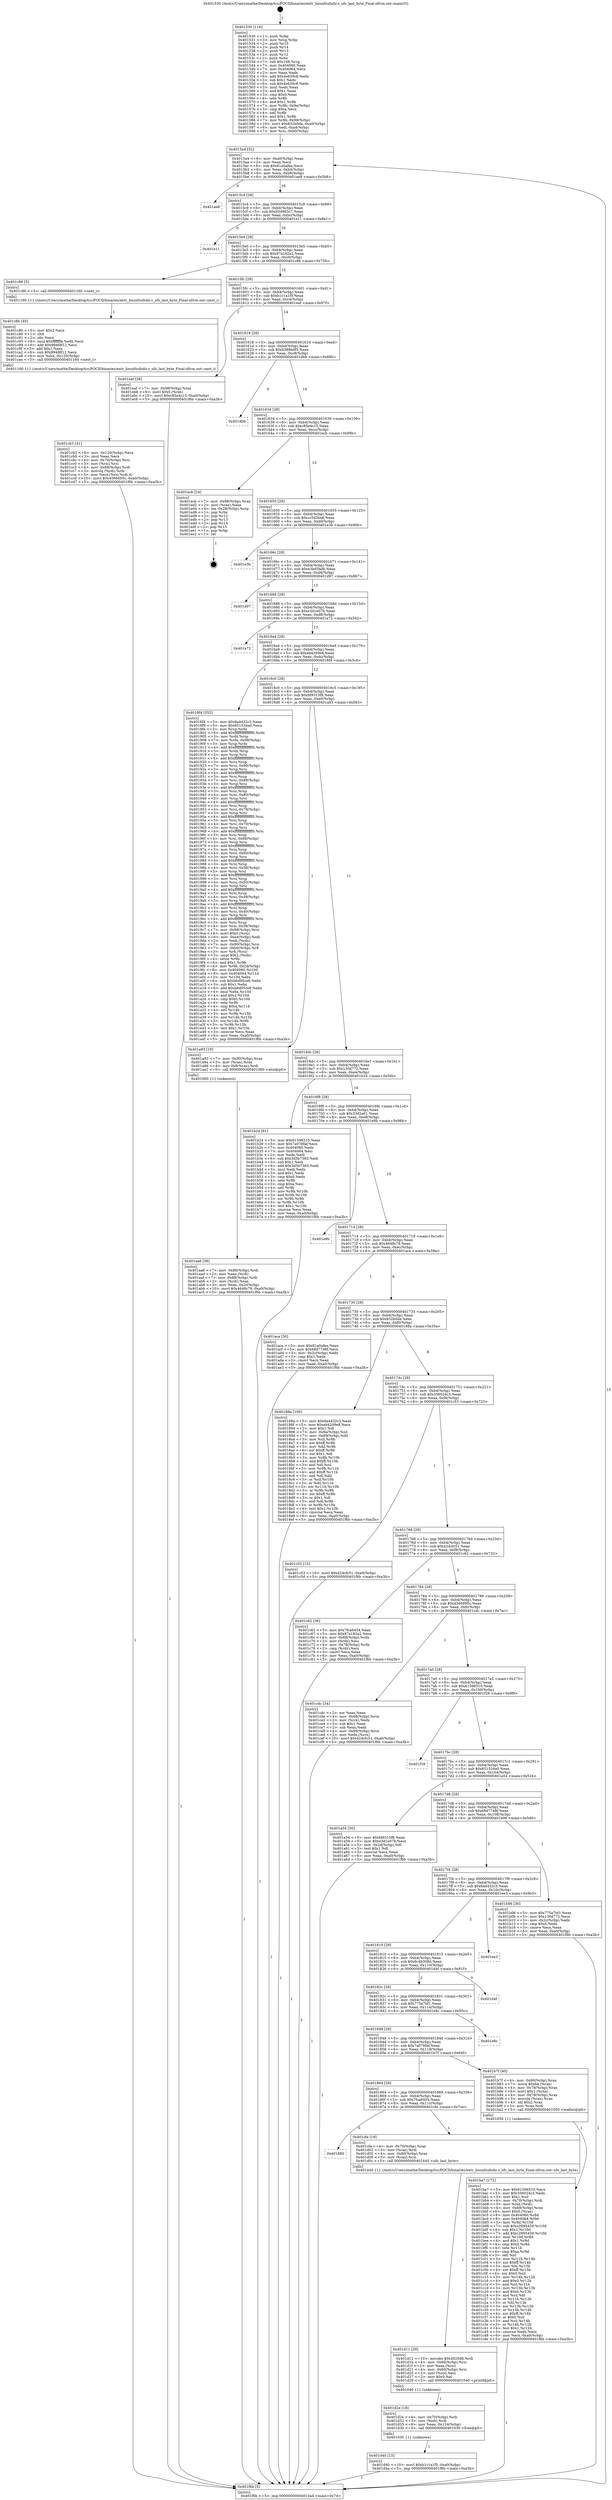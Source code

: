 digraph "0x401530" {
  label = "0x401530 (/mnt/c/Users/mathe/Desktop/tcc/POCII/binaries/extr_linuxfsufsdir.c_ufs_last_byte_Final-ollvm.out::main(0))"
  labelloc = "t"
  node[shape=record]

  Entry [label="",width=0.3,height=0.3,shape=circle,fillcolor=black,style=filled]
  "0x4015a4" [label="{
     0x4015a4 [32]\l
     | [instrs]\l
     &nbsp;&nbsp;0x4015a4 \<+6\>: mov -0xa0(%rbp),%eax\l
     &nbsp;&nbsp;0x4015aa \<+2\>: mov %eax,%ecx\l
     &nbsp;&nbsp;0x4015ac \<+6\>: sub $0x81a0afea,%ecx\l
     &nbsp;&nbsp;0x4015b2 \<+6\>: mov %eax,-0xb4(%rbp)\l
     &nbsp;&nbsp;0x4015b8 \<+6\>: mov %ecx,-0xb8(%rbp)\l
     &nbsp;&nbsp;0x4015be \<+6\>: je 0000000000401ae8 \<main+0x5b8\>\l
  }"]
  "0x401ae8" [label="{
     0x401ae8\l
  }", style=dashed]
  "0x4015c4" [label="{
     0x4015c4 [28]\l
     | [instrs]\l
     &nbsp;&nbsp;0x4015c4 \<+5\>: jmp 00000000004015c9 \<main+0x99\>\l
     &nbsp;&nbsp;0x4015c9 \<+6\>: mov -0xb4(%rbp),%eax\l
     &nbsp;&nbsp;0x4015cf \<+5\>: sub $0x9349d3c7,%eax\l
     &nbsp;&nbsp;0x4015d4 \<+6\>: mov %eax,-0xbc(%rbp)\l
     &nbsp;&nbsp;0x4015da \<+6\>: je 0000000000401e11 \<main+0x8e1\>\l
  }"]
  Exit [label="",width=0.3,height=0.3,shape=circle,fillcolor=black,style=filled,peripheries=2]
  "0x401e11" [label="{
     0x401e11\l
  }", style=dashed]
  "0x4015e0" [label="{
     0x4015e0 [28]\l
     | [instrs]\l
     &nbsp;&nbsp;0x4015e0 \<+5\>: jmp 00000000004015e5 \<main+0xb5\>\l
     &nbsp;&nbsp;0x4015e5 \<+6\>: mov -0xb4(%rbp),%eax\l
     &nbsp;&nbsp;0x4015eb \<+5\>: sub $0x97a182a2,%eax\l
     &nbsp;&nbsp;0x4015f0 \<+6\>: mov %eax,-0xc0(%rbp)\l
     &nbsp;&nbsp;0x4015f6 \<+6\>: je 0000000000401c86 \<main+0x756\>\l
  }"]
  "0x401d40" [label="{
     0x401d40 [15]\l
     | [instrs]\l
     &nbsp;&nbsp;0x401d40 \<+10\>: movl $0xb1c1a1f5,-0xa0(%rbp)\l
     &nbsp;&nbsp;0x401d4a \<+5\>: jmp 0000000000401f6b \<main+0xa3b\>\l
  }"]
  "0x401c86" [label="{
     0x401c86 [5]\l
     | [instrs]\l
     &nbsp;&nbsp;0x401c86 \<+5\>: call 0000000000401160 \<next_i\>\l
     | [calls]\l
     &nbsp;&nbsp;0x401160 \{1\} (/mnt/c/Users/mathe/Desktop/tcc/POCII/binaries/extr_linuxfsufsdir.c_ufs_last_byte_Final-ollvm.out::next_i)\l
  }"]
  "0x4015fc" [label="{
     0x4015fc [28]\l
     | [instrs]\l
     &nbsp;&nbsp;0x4015fc \<+5\>: jmp 0000000000401601 \<main+0xd1\>\l
     &nbsp;&nbsp;0x401601 \<+6\>: mov -0xb4(%rbp),%eax\l
     &nbsp;&nbsp;0x401607 \<+5\>: sub $0xb1c1a1f5,%eax\l
     &nbsp;&nbsp;0x40160c \<+6\>: mov %eax,-0xc4(%rbp)\l
     &nbsp;&nbsp;0x401612 \<+6\>: je 0000000000401eaf \<main+0x97f\>\l
  }"]
  "0x401d2e" [label="{
     0x401d2e [18]\l
     | [instrs]\l
     &nbsp;&nbsp;0x401d2e \<+4\>: mov -0x70(%rbp),%rdi\l
     &nbsp;&nbsp;0x401d32 \<+3\>: mov (%rdi),%rdi\l
     &nbsp;&nbsp;0x401d35 \<+6\>: mov %eax,-0x124(%rbp)\l
     &nbsp;&nbsp;0x401d3b \<+5\>: call 0000000000401030 \<free@plt\>\l
     | [calls]\l
     &nbsp;&nbsp;0x401030 \{1\} (unknown)\l
  }"]
  "0x401eaf" [label="{
     0x401eaf [28]\l
     | [instrs]\l
     &nbsp;&nbsp;0x401eaf \<+7\>: mov -0x98(%rbp),%rax\l
     &nbsp;&nbsp;0x401eb6 \<+6\>: movl $0x0,(%rax)\l
     &nbsp;&nbsp;0x401ebc \<+10\>: movl $0xc85e4c15,-0xa0(%rbp)\l
     &nbsp;&nbsp;0x401ec6 \<+5\>: jmp 0000000000401f6b \<main+0xa3b\>\l
  }"]
  "0x401618" [label="{
     0x401618 [28]\l
     | [instrs]\l
     &nbsp;&nbsp;0x401618 \<+5\>: jmp 000000000040161d \<main+0xed\>\l
     &nbsp;&nbsp;0x40161d \<+6\>: mov -0xb4(%rbp),%eax\l
     &nbsp;&nbsp;0x401623 \<+5\>: sub $0xb3886df3,%eax\l
     &nbsp;&nbsp;0x401628 \<+6\>: mov %eax,-0xc8(%rbp)\l
     &nbsp;&nbsp;0x40162e \<+6\>: je 0000000000401dbb \<main+0x88b\>\l
  }"]
  "0x401d11" [label="{
     0x401d11 [29]\l
     | [instrs]\l
     &nbsp;&nbsp;0x401d11 \<+10\>: movabs $0x4020d6,%rdi\l
     &nbsp;&nbsp;0x401d1b \<+4\>: mov -0x60(%rbp),%rsi\l
     &nbsp;&nbsp;0x401d1f \<+2\>: mov %eax,(%rsi)\l
     &nbsp;&nbsp;0x401d21 \<+4\>: mov -0x60(%rbp),%rsi\l
     &nbsp;&nbsp;0x401d25 \<+2\>: mov (%rsi),%esi\l
     &nbsp;&nbsp;0x401d27 \<+2\>: mov $0x0,%al\l
     &nbsp;&nbsp;0x401d29 \<+5\>: call 0000000000401040 \<printf@plt\>\l
     | [calls]\l
     &nbsp;&nbsp;0x401040 \{1\} (unknown)\l
  }"]
  "0x401dbb" [label="{
     0x401dbb\l
  }", style=dashed]
  "0x401634" [label="{
     0x401634 [28]\l
     | [instrs]\l
     &nbsp;&nbsp;0x401634 \<+5\>: jmp 0000000000401639 \<main+0x109\>\l
     &nbsp;&nbsp;0x401639 \<+6\>: mov -0xb4(%rbp),%eax\l
     &nbsp;&nbsp;0x40163f \<+5\>: sub $0xc85e4c15,%eax\l
     &nbsp;&nbsp;0x401644 \<+6\>: mov %eax,-0xcc(%rbp)\l
     &nbsp;&nbsp;0x40164a \<+6\>: je 0000000000401ecb \<main+0x99b\>\l
  }"]
  "0x401880" [label="{
     0x401880\l
  }", style=dashed]
  "0x401ecb" [label="{
     0x401ecb [24]\l
     | [instrs]\l
     &nbsp;&nbsp;0x401ecb \<+7\>: mov -0x98(%rbp),%rax\l
     &nbsp;&nbsp;0x401ed2 \<+2\>: mov (%rax),%eax\l
     &nbsp;&nbsp;0x401ed4 \<+4\>: lea -0x28(%rbp),%rsp\l
     &nbsp;&nbsp;0x401ed8 \<+1\>: pop %rbx\l
     &nbsp;&nbsp;0x401ed9 \<+2\>: pop %r12\l
     &nbsp;&nbsp;0x401edb \<+2\>: pop %r13\l
     &nbsp;&nbsp;0x401edd \<+2\>: pop %r14\l
     &nbsp;&nbsp;0x401edf \<+2\>: pop %r15\l
     &nbsp;&nbsp;0x401ee1 \<+1\>: pop %rbp\l
     &nbsp;&nbsp;0x401ee2 \<+1\>: ret\l
  }"]
  "0x401650" [label="{
     0x401650 [28]\l
     | [instrs]\l
     &nbsp;&nbsp;0x401650 \<+5\>: jmp 0000000000401655 \<main+0x125\>\l
     &nbsp;&nbsp;0x401655 \<+6\>: mov -0xb4(%rbp),%eax\l
     &nbsp;&nbsp;0x40165b \<+5\>: sub $0xcc5d3be6,%eax\l
     &nbsp;&nbsp;0x401660 \<+6\>: mov %eax,-0xd0(%rbp)\l
     &nbsp;&nbsp;0x401666 \<+6\>: je 0000000000401e3b \<main+0x90b\>\l
  }"]
  "0x401cfe" [label="{
     0x401cfe [19]\l
     | [instrs]\l
     &nbsp;&nbsp;0x401cfe \<+4\>: mov -0x70(%rbp),%rax\l
     &nbsp;&nbsp;0x401d02 \<+3\>: mov (%rax),%rdi\l
     &nbsp;&nbsp;0x401d05 \<+4\>: mov -0x80(%rbp),%rax\l
     &nbsp;&nbsp;0x401d09 \<+3\>: mov (%rax),%rsi\l
     &nbsp;&nbsp;0x401d0c \<+5\>: call 0000000000401440 \<ufs_last_byte\>\l
     | [calls]\l
     &nbsp;&nbsp;0x401440 \{1\} (/mnt/c/Users/mathe/Desktop/tcc/POCII/binaries/extr_linuxfsufsdir.c_ufs_last_byte_Final-ollvm.out::ufs_last_byte)\l
  }"]
  "0x401e3b" [label="{
     0x401e3b\l
  }", style=dashed]
  "0x40166c" [label="{
     0x40166c [28]\l
     | [instrs]\l
     &nbsp;&nbsp;0x40166c \<+5\>: jmp 0000000000401671 \<main+0x141\>\l
     &nbsp;&nbsp;0x401671 \<+6\>: mov -0xb4(%rbp),%eax\l
     &nbsp;&nbsp;0x401677 \<+5\>: sub $0xe3bd5bdb,%eax\l
     &nbsp;&nbsp;0x40167c \<+6\>: mov %eax,-0xd4(%rbp)\l
     &nbsp;&nbsp;0x401682 \<+6\>: je 0000000000401d97 \<main+0x867\>\l
  }"]
  "0x401cb3" [label="{
     0x401cb3 [41]\l
     | [instrs]\l
     &nbsp;&nbsp;0x401cb3 \<+6\>: mov -0x120(%rbp),%ecx\l
     &nbsp;&nbsp;0x401cb9 \<+3\>: imul %eax,%ecx\l
     &nbsp;&nbsp;0x401cbc \<+4\>: mov -0x70(%rbp),%rsi\l
     &nbsp;&nbsp;0x401cc0 \<+3\>: mov (%rsi),%rsi\l
     &nbsp;&nbsp;0x401cc3 \<+4\>: mov -0x68(%rbp),%rdi\l
     &nbsp;&nbsp;0x401cc7 \<+3\>: movslq (%rdi),%rdi\l
     &nbsp;&nbsp;0x401cca \<+3\>: mov %ecx,(%rsi,%rdi,4)\l
     &nbsp;&nbsp;0x401ccd \<+10\>: movl $0x4566695c,-0xa0(%rbp)\l
     &nbsp;&nbsp;0x401cd7 \<+5\>: jmp 0000000000401f6b \<main+0xa3b\>\l
  }"]
  "0x401d97" [label="{
     0x401d97\l
  }", style=dashed]
  "0x401688" [label="{
     0x401688 [28]\l
     | [instrs]\l
     &nbsp;&nbsp;0x401688 \<+5\>: jmp 000000000040168d \<main+0x15d\>\l
     &nbsp;&nbsp;0x40168d \<+6\>: mov -0xb4(%rbp),%eax\l
     &nbsp;&nbsp;0x401693 \<+5\>: sub $0xe3d1e07b,%eax\l
     &nbsp;&nbsp;0x401698 \<+6\>: mov %eax,-0xd8(%rbp)\l
     &nbsp;&nbsp;0x40169e \<+6\>: je 0000000000401a72 \<main+0x542\>\l
  }"]
  "0x401c8b" [label="{
     0x401c8b [40]\l
     | [instrs]\l
     &nbsp;&nbsp;0x401c8b \<+5\>: mov $0x2,%ecx\l
     &nbsp;&nbsp;0x401c90 \<+1\>: cltd\l
     &nbsp;&nbsp;0x401c91 \<+2\>: idiv %ecx\l
     &nbsp;&nbsp;0x401c93 \<+6\>: imul $0xfffffffe,%edx,%ecx\l
     &nbsp;&nbsp;0x401c99 \<+6\>: add $0x994fdf12,%ecx\l
     &nbsp;&nbsp;0x401c9f \<+3\>: add $0x1,%ecx\l
     &nbsp;&nbsp;0x401ca2 \<+6\>: sub $0x994fdf12,%ecx\l
     &nbsp;&nbsp;0x401ca8 \<+6\>: mov %ecx,-0x120(%rbp)\l
     &nbsp;&nbsp;0x401cae \<+5\>: call 0000000000401160 \<next_i\>\l
     | [calls]\l
     &nbsp;&nbsp;0x401160 \{1\} (/mnt/c/Users/mathe/Desktop/tcc/POCII/binaries/extr_linuxfsufsdir.c_ufs_last_byte_Final-ollvm.out::next_i)\l
  }"]
  "0x401a72" [label="{
     0x401a72\l
  }", style=dashed]
  "0x4016a4" [label="{
     0x4016a4 [28]\l
     | [instrs]\l
     &nbsp;&nbsp;0x4016a4 \<+5\>: jmp 00000000004016a9 \<main+0x179\>\l
     &nbsp;&nbsp;0x4016a9 \<+6\>: mov -0xb4(%rbp),%eax\l
     &nbsp;&nbsp;0x4016af \<+5\>: sub $0xeb4209e8,%eax\l
     &nbsp;&nbsp;0x4016b4 \<+6\>: mov %eax,-0xdc(%rbp)\l
     &nbsp;&nbsp;0x4016ba \<+6\>: je 00000000004018f4 \<main+0x3c4\>\l
  }"]
  "0x401ba7" [label="{
     0x401ba7 [172]\l
     | [instrs]\l
     &nbsp;&nbsp;0x401ba7 \<+5\>: mov $0x61596510,%ecx\l
     &nbsp;&nbsp;0x401bac \<+5\>: mov $0x356024c3,%edx\l
     &nbsp;&nbsp;0x401bb1 \<+3\>: mov $0x1,%sil\l
     &nbsp;&nbsp;0x401bb4 \<+4\>: mov -0x70(%rbp),%rdi\l
     &nbsp;&nbsp;0x401bb8 \<+3\>: mov %rax,(%rdi)\l
     &nbsp;&nbsp;0x401bbb \<+4\>: mov -0x68(%rbp),%rax\l
     &nbsp;&nbsp;0x401bbf \<+6\>: movl $0x0,(%rax)\l
     &nbsp;&nbsp;0x401bc5 \<+8\>: mov 0x404060,%r8d\l
     &nbsp;&nbsp;0x401bcd \<+8\>: mov 0x404064,%r9d\l
     &nbsp;&nbsp;0x401bd5 \<+3\>: mov %r8d,%r10d\l
     &nbsp;&nbsp;0x401bd8 \<+7\>: sub $0xc2895459,%r10d\l
     &nbsp;&nbsp;0x401bdf \<+4\>: sub $0x1,%r10d\l
     &nbsp;&nbsp;0x401be3 \<+7\>: add $0xc2895459,%r10d\l
     &nbsp;&nbsp;0x401bea \<+4\>: imul %r10d,%r8d\l
     &nbsp;&nbsp;0x401bee \<+4\>: and $0x1,%r8d\l
     &nbsp;&nbsp;0x401bf2 \<+4\>: cmp $0x0,%r8d\l
     &nbsp;&nbsp;0x401bf6 \<+4\>: sete %r11b\l
     &nbsp;&nbsp;0x401bfa \<+4\>: cmp $0xa,%r9d\l
     &nbsp;&nbsp;0x401bfe \<+3\>: setl %bl\l
     &nbsp;&nbsp;0x401c01 \<+3\>: mov %r11b,%r14b\l
     &nbsp;&nbsp;0x401c04 \<+4\>: xor $0xff,%r14b\l
     &nbsp;&nbsp;0x401c08 \<+3\>: mov %bl,%r15b\l
     &nbsp;&nbsp;0x401c0b \<+4\>: xor $0xff,%r15b\l
     &nbsp;&nbsp;0x401c0f \<+4\>: xor $0x0,%sil\l
     &nbsp;&nbsp;0x401c13 \<+3\>: mov %r14b,%r12b\l
     &nbsp;&nbsp;0x401c16 \<+4\>: and $0x0,%r12b\l
     &nbsp;&nbsp;0x401c1a \<+3\>: and %sil,%r11b\l
     &nbsp;&nbsp;0x401c1d \<+3\>: mov %r15b,%r13b\l
     &nbsp;&nbsp;0x401c20 \<+4\>: and $0x0,%r13b\l
     &nbsp;&nbsp;0x401c24 \<+3\>: and %sil,%bl\l
     &nbsp;&nbsp;0x401c27 \<+3\>: or %r11b,%r12b\l
     &nbsp;&nbsp;0x401c2a \<+3\>: or %bl,%r13b\l
     &nbsp;&nbsp;0x401c2d \<+3\>: xor %r13b,%r12b\l
     &nbsp;&nbsp;0x401c30 \<+3\>: or %r15b,%r14b\l
     &nbsp;&nbsp;0x401c33 \<+4\>: xor $0xff,%r14b\l
     &nbsp;&nbsp;0x401c37 \<+4\>: or $0x0,%sil\l
     &nbsp;&nbsp;0x401c3b \<+3\>: and %sil,%r14b\l
     &nbsp;&nbsp;0x401c3e \<+3\>: or %r14b,%r12b\l
     &nbsp;&nbsp;0x401c41 \<+4\>: test $0x1,%r12b\l
     &nbsp;&nbsp;0x401c45 \<+3\>: cmovne %edx,%ecx\l
     &nbsp;&nbsp;0x401c48 \<+6\>: mov %ecx,-0xa0(%rbp)\l
     &nbsp;&nbsp;0x401c4e \<+5\>: jmp 0000000000401f6b \<main+0xa3b\>\l
  }"]
  "0x4018f4" [label="{
     0x4018f4 [352]\l
     | [instrs]\l
     &nbsp;&nbsp;0x4018f4 \<+5\>: mov $0x6a4432c3,%eax\l
     &nbsp;&nbsp;0x4018f9 \<+5\>: mov $0x651534a0,%ecx\l
     &nbsp;&nbsp;0x4018fe \<+3\>: mov %rsp,%rdx\l
     &nbsp;&nbsp;0x401901 \<+4\>: add $0xfffffffffffffff0,%rdx\l
     &nbsp;&nbsp;0x401905 \<+3\>: mov %rdx,%rsp\l
     &nbsp;&nbsp;0x401908 \<+7\>: mov %rdx,-0x98(%rbp)\l
     &nbsp;&nbsp;0x40190f \<+3\>: mov %rsp,%rdx\l
     &nbsp;&nbsp;0x401912 \<+4\>: add $0xfffffffffffffff0,%rdx\l
     &nbsp;&nbsp;0x401916 \<+3\>: mov %rdx,%rsp\l
     &nbsp;&nbsp;0x401919 \<+3\>: mov %rsp,%rsi\l
     &nbsp;&nbsp;0x40191c \<+4\>: add $0xfffffffffffffff0,%rsi\l
     &nbsp;&nbsp;0x401920 \<+3\>: mov %rsi,%rsp\l
     &nbsp;&nbsp;0x401923 \<+7\>: mov %rsi,-0x90(%rbp)\l
     &nbsp;&nbsp;0x40192a \<+3\>: mov %rsp,%rsi\l
     &nbsp;&nbsp;0x40192d \<+4\>: add $0xfffffffffffffff0,%rsi\l
     &nbsp;&nbsp;0x401931 \<+3\>: mov %rsi,%rsp\l
     &nbsp;&nbsp;0x401934 \<+7\>: mov %rsi,-0x88(%rbp)\l
     &nbsp;&nbsp;0x40193b \<+3\>: mov %rsp,%rsi\l
     &nbsp;&nbsp;0x40193e \<+4\>: add $0xfffffffffffffff0,%rsi\l
     &nbsp;&nbsp;0x401942 \<+3\>: mov %rsi,%rsp\l
     &nbsp;&nbsp;0x401945 \<+4\>: mov %rsi,-0x80(%rbp)\l
     &nbsp;&nbsp;0x401949 \<+3\>: mov %rsp,%rsi\l
     &nbsp;&nbsp;0x40194c \<+4\>: add $0xfffffffffffffff0,%rsi\l
     &nbsp;&nbsp;0x401950 \<+3\>: mov %rsi,%rsp\l
     &nbsp;&nbsp;0x401953 \<+4\>: mov %rsi,-0x78(%rbp)\l
     &nbsp;&nbsp;0x401957 \<+3\>: mov %rsp,%rsi\l
     &nbsp;&nbsp;0x40195a \<+4\>: add $0xfffffffffffffff0,%rsi\l
     &nbsp;&nbsp;0x40195e \<+3\>: mov %rsi,%rsp\l
     &nbsp;&nbsp;0x401961 \<+4\>: mov %rsi,-0x70(%rbp)\l
     &nbsp;&nbsp;0x401965 \<+3\>: mov %rsp,%rsi\l
     &nbsp;&nbsp;0x401968 \<+4\>: add $0xfffffffffffffff0,%rsi\l
     &nbsp;&nbsp;0x40196c \<+3\>: mov %rsi,%rsp\l
     &nbsp;&nbsp;0x40196f \<+4\>: mov %rsi,-0x68(%rbp)\l
     &nbsp;&nbsp;0x401973 \<+3\>: mov %rsp,%rsi\l
     &nbsp;&nbsp;0x401976 \<+4\>: add $0xfffffffffffffff0,%rsi\l
     &nbsp;&nbsp;0x40197a \<+3\>: mov %rsi,%rsp\l
     &nbsp;&nbsp;0x40197d \<+4\>: mov %rsi,-0x60(%rbp)\l
     &nbsp;&nbsp;0x401981 \<+3\>: mov %rsp,%rsi\l
     &nbsp;&nbsp;0x401984 \<+4\>: add $0xfffffffffffffff0,%rsi\l
     &nbsp;&nbsp;0x401988 \<+3\>: mov %rsi,%rsp\l
     &nbsp;&nbsp;0x40198b \<+4\>: mov %rsi,-0x58(%rbp)\l
     &nbsp;&nbsp;0x40198f \<+3\>: mov %rsp,%rsi\l
     &nbsp;&nbsp;0x401992 \<+4\>: add $0xfffffffffffffff0,%rsi\l
     &nbsp;&nbsp;0x401996 \<+3\>: mov %rsi,%rsp\l
     &nbsp;&nbsp;0x401999 \<+4\>: mov %rsi,-0x50(%rbp)\l
     &nbsp;&nbsp;0x40199d \<+3\>: mov %rsp,%rsi\l
     &nbsp;&nbsp;0x4019a0 \<+4\>: add $0xfffffffffffffff0,%rsi\l
     &nbsp;&nbsp;0x4019a4 \<+3\>: mov %rsi,%rsp\l
     &nbsp;&nbsp;0x4019a7 \<+4\>: mov %rsi,-0x48(%rbp)\l
     &nbsp;&nbsp;0x4019ab \<+3\>: mov %rsp,%rsi\l
     &nbsp;&nbsp;0x4019ae \<+4\>: add $0xfffffffffffffff0,%rsi\l
     &nbsp;&nbsp;0x4019b2 \<+3\>: mov %rsi,%rsp\l
     &nbsp;&nbsp;0x4019b5 \<+4\>: mov %rsi,-0x40(%rbp)\l
     &nbsp;&nbsp;0x4019b9 \<+3\>: mov %rsp,%rsi\l
     &nbsp;&nbsp;0x4019bc \<+4\>: add $0xfffffffffffffff0,%rsi\l
     &nbsp;&nbsp;0x4019c0 \<+3\>: mov %rsi,%rsp\l
     &nbsp;&nbsp;0x4019c3 \<+4\>: mov %rsi,-0x38(%rbp)\l
     &nbsp;&nbsp;0x4019c7 \<+7\>: mov -0x98(%rbp),%rsi\l
     &nbsp;&nbsp;0x4019ce \<+6\>: movl $0x0,(%rsi)\l
     &nbsp;&nbsp;0x4019d4 \<+6\>: mov -0xa4(%rbp),%edi\l
     &nbsp;&nbsp;0x4019da \<+2\>: mov %edi,(%rdx)\l
     &nbsp;&nbsp;0x4019dc \<+7\>: mov -0x90(%rbp),%rsi\l
     &nbsp;&nbsp;0x4019e3 \<+7\>: mov -0xb0(%rbp),%r8\l
     &nbsp;&nbsp;0x4019ea \<+3\>: mov %r8,(%rsi)\l
     &nbsp;&nbsp;0x4019ed \<+3\>: cmpl $0x2,(%rdx)\l
     &nbsp;&nbsp;0x4019f0 \<+4\>: setne %r9b\l
     &nbsp;&nbsp;0x4019f4 \<+4\>: and $0x1,%r9b\l
     &nbsp;&nbsp;0x4019f8 \<+4\>: mov %r9b,-0x2d(%rbp)\l
     &nbsp;&nbsp;0x4019fc \<+8\>: mov 0x404060,%r10d\l
     &nbsp;&nbsp;0x401a04 \<+8\>: mov 0x404064,%r11d\l
     &nbsp;&nbsp;0x401a0c \<+3\>: mov %r10d,%ebx\l
     &nbsp;&nbsp;0x401a0f \<+6\>: sub $0xb6d95ce8,%ebx\l
     &nbsp;&nbsp;0x401a15 \<+3\>: sub $0x1,%ebx\l
     &nbsp;&nbsp;0x401a18 \<+6\>: add $0xb6d95ce8,%ebx\l
     &nbsp;&nbsp;0x401a1e \<+4\>: imul %ebx,%r10d\l
     &nbsp;&nbsp;0x401a22 \<+4\>: and $0x1,%r10d\l
     &nbsp;&nbsp;0x401a26 \<+4\>: cmp $0x0,%r10d\l
     &nbsp;&nbsp;0x401a2a \<+4\>: sete %r9b\l
     &nbsp;&nbsp;0x401a2e \<+4\>: cmp $0xa,%r11d\l
     &nbsp;&nbsp;0x401a32 \<+4\>: setl %r14b\l
     &nbsp;&nbsp;0x401a36 \<+3\>: mov %r9b,%r15b\l
     &nbsp;&nbsp;0x401a39 \<+3\>: and %r14b,%r15b\l
     &nbsp;&nbsp;0x401a3c \<+3\>: xor %r14b,%r9b\l
     &nbsp;&nbsp;0x401a3f \<+3\>: or %r9b,%r15b\l
     &nbsp;&nbsp;0x401a42 \<+4\>: test $0x1,%r15b\l
     &nbsp;&nbsp;0x401a46 \<+3\>: cmovne %ecx,%eax\l
     &nbsp;&nbsp;0x401a49 \<+6\>: mov %eax,-0xa0(%rbp)\l
     &nbsp;&nbsp;0x401a4f \<+5\>: jmp 0000000000401f6b \<main+0xa3b\>\l
  }"]
  "0x4016c0" [label="{
     0x4016c0 [28]\l
     | [instrs]\l
     &nbsp;&nbsp;0x4016c0 \<+5\>: jmp 00000000004016c5 \<main+0x195\>\l
     &nbsp;&nbsp;0x4016c5 \<+6\>: mov -0xb4(%rbp),%eax\l
     &nbsp;&nbsp;0x4016cb \<+5\>: sub $0xfd9315f8,%eax\l
     &nbsp;&nbsp;0x4016d0 \<+6\>: mov %eax,-0xe0(%rbp)\l
     &nbsp;&nbsp;0x4016d6 \<+6\>: je 0000000000401a93 \<main+0x563\>\l
  }"]
  "0x401864" [label="{
     0x401864 [28]\l
     | [instrs]\l
     &nbsp;&nbsp;0x401864 \<+5\>: jmp 0000000000401869 \<main+0x339\>\l
     &nbsp;&nbsp;0x401869 \<+6\>: mov -0xb4(%rbp),%eax\l
     &nbsp;&nbsp;0x40186f \<+5\>: sub $0x7fca6454,%eax\l
     &nbsp;&nbsp;0x401874 \<+6\>: mov %eax,-0x11c(%rbp)\l
     &nbsp;&nbsp;0x40187a \<+6\>: je 0000000000401cfe \<main+0x7ce\>\l
  }"]
  "0x401a93" [label="{
     0x401a93 [19]\l
     | [instrs]\l
     &nbsp;&nbsp;0x401a93 \<+7\>: mov -0x90(%rbp),%rax\l
     &nbsp;&nbsp;0x401a9a \<+3\>: mov (%rax),%rax\l
     &nbsp;&nbsp;0x401a9d \<+4\>: mov 0x8(%rax),%rdi\l
     &nbsp;&nbsp;0x401aa1 \<+5\>: call 0000000000401060 \<atoi@plt\>\l
     | [calls]\l
     &nbsp;&nbsp;0x401060 \{1\} (unknown)\l
  }"]
  "0x4016dc" [label="{
     0x4016dc [28]\l
     | [instrs]\l
     &nbsp;&nbsp;0x4016dc \<+5\>: jmp 00000000004016e1 \<main+0x1b1\>\l
     &nbsp;&nbsp;0x4016e1 \<+6\>: mov -0xb4(%rbp),%eax\l
     &nbsp;&nbsp;0x4016e7 \<+5\>: sub $0x130d772,%eax\l
     &nbsp;&nbsp;0x4016ec \<+6\>: mov %eax,-0xe4(%rbp)\l
     &nbsp;&nbsp;0x4016f2 \<+6\>: je 0000000000401b24 \<main+0x5f4\>\l
  }"]
  "0x401b7f" [label="{
     0x401b7f [40]\l
     | [instrs]\l
     &nbsp;&nbsp;0x401b7f \<+4\>: mov -0x80(%rbp),%rax\l
     &nbsp;&nbsp;0x401b83 \<+7\>: movq $0x64,(%rax)\l
     &nbsp;&nbsp;0x401b8a \<+4\>: mov -0x78(%rbp),%rax\l
     &nbsp;&nbsp;0x401b8e \<+6\>: movl $0x1,(%rax)\l
     &nbsp;&nbsp;0x401b94 \<+4\>: mov -0x78(%rbp),%rax\l
     &nbsp;&nbsp;0x401b98 \<+3\>: movslq (%rax),%rax\l
     &nbsp;&nbsp;0x401b9b \<+4\>: shl $0x2,%rax\l
     &nbsp;&nbsp;0x401b9f \<+3\>: mov %rax,%rdi\l
     &nbsp;&nbsp;0x401ba2 \<+5\>: call 0000000000401050 \<malloc@plt\>\l
     | [calls]\l
     &nbsp;&nbsp;0x401050 \{1\} (unknown)\l
  }"]
  "0x401b24" [label="{
     0x401b24 [91]\l
     | [instrs]\l
     &nbsp;&nbsp;0x401b24 \<+5\>: mov $0x61596510,%eax\l
     &nbsp;&nbsp;0x401b29 \<+5\>: mov $0x7a078faf,%ecx\l
     &nbsp;&nbsp;0x401b2e \<+7\>: mov 0x404060,%edx\l
     &nbsp;&nbsp;0x401b35 \<+7\>: mov 0x404064,%esi\l
     &nbsp;&nbsp;0x401b3c \<+2\>: mov %edx,%edi\l
     &nbsp;&nbsp;0x401b3e \<+6\>: sub $0x3d5b7365,%edi\l
     &nbsp;&nbsp;0x401b44 \<+3\>: sub $0x1,%edi\l
     &nbsp;&nbsp;0x401b47 \<+6\>: add $0x3d5b7365,%edi\l
     &nbsp;&nbsp;0x401b4d \<+3\>: imul %edi,%edx\l
     &nbsp;&nbsp;0x401b50 \<+3\>: and $0x1,%edx\l
     &nbsp;&nbsp;0x401b53 \<+3\>: cmp $0x0,%edx\l
     &nbsp;&nbsp;0x401b56 \<+4\>: sete %r8b\l
     &nbsp;&nbsp;0x401b5a \<+3\>: cmp $0xa,%esi\l
     &nbsp;&nbsp;0x401b5d \<+4\>: setl %r9b\l
     &nbsp;&nbsp;0x401b61 \<+3\>: mov %r8b,%r10b\l
     &nbsp;&nbsp;0x401b64 \<+3\>: and %r9b,%r10b\l
     &nbsp;&nbsp;0x401b67 \<+3\>: xor %r9b,%r8b\l
     &nbsp;&nbsp;0x401b6a \<+3\>: or %r8b,%r10b\l
     &nbsp;&nbsp;0x401b6d \<+4\>: test $0x1,%r10b\l
     &nbsp;&nbsp;0x401b71 \<+3\>: cmovne %ecx,%eax\l
     &nbsp;&nbsp;0x401b74 \<+6\>: mov %eax,-0xa0(%rbp)\l
     &nbsp;&nbsp;0x401b7a \<+5\>: jmp 0000000000401f6b \<main+0xa3b\>\l
  }"]
  "0x4016f8" [label="{
     0x4016f8 [28]\l
     | [instrs]\l
     &nbsp;&nbsp;0x4016f8 \<+5\>: jmp 00000000004016fd \<main+0x1cd\>\l
     &nbsp;&nbsp;0x4016fd \<+6\>: mov -0xb4(%rbp),%eax\l
     &nbsp;&nbsp;0x401703 \<+5\>: sub $0x33d2a01,%eax\l
     &nbsp;&nbsp;0x401708 \<+6\>: mov %eax,-0xe8(%rbp)\l
     &nbsp;&nbsp;0x40170e \<+6\>: je 0000000000401e9b \<main+0x96b\>\l
  }"]
  "0x401848" [label="{
     0x401848 [28]\l
     | [instrs]\l
     &nbsp;&nbsp;0x401848 \<+5\>: jmp 000000000040184d \<main+0x31d\>\l
     &nbsp;&nbsp;0x40184d \<+6\>: mov -0xb4(%rbp),%eax\l
     &nbsp;&nbsp;0x401853 \<+5\>: sub $0x7a078faf,%eax\l
     &nbsp;&nbsp;0x401858 \<+6\>: mov %eax,-0x118(%rbp)\l
     &nbsp;&nbsp;0x40185e \<+6\>: je 0000000000401b7f \<main+0x64f\>\l
  }"]
  "0x401e9b" [label="{
     0x401e9b\l
  }", style=dashed]
  "0x401714" [label="{
     0x401714 [28]\l
     | [instrs]\l
     &nbsp;&nbsp;0x401714 \<+5\>: jmp 0000000000401719 \<main+0x1e9\>\l
     &nbsp;&nbsp;0x401719 \<+6\>: mov -0xb4(%rbp),%eax\l
     &nbsp;&nbsp;0x40171f \<+5\>: sub $0x4648c79,%eax\l
     &nbsp;&nbsp;0x401724 \<+6\>: mov %eax,-0xec(%rbp)\l
     &nbsp;&nbsp;0x40172a \<+6\>: je 0000000000401aca \<main+0x59a\>\l
  }"]
  "0x401e8c" [label="{
     0x401e8c\l
  }", style=dashed]
  "0x401aca" [label="{
     0x401aca [30]\l
     | [instrs]\l
     &nbsp;&nbsp;0x401aca \<+5\>: mov $0x81a0afea,%eax\l
     &nbsp;&nbsp;0x401acf \<+5\>: mov $0x68d7748f,%ecx\l
     &nbsp;&nbsp;0x401ad4 \<+3\>: mov -0x2c(%rbp),%edx\l
     &nbsp;&nbsp;0x401ad7 \<+3\>: cmp $0x1,%edx\l
     &nbsp;&nbsp;0x401ada \<+3\>: cmovl %ecx,%eax\l
     &nbsp;&nbsp;0x401add \<+6\>: mov %eax,-0xa0(%rbp)\l
     &nbsp;&nbsp;0x401ae3 \<+5\>: jmp 0000000000401f6b \<main+0xa3b\>\l
  }"]
  "0x401730" [label="{
     0x401730 [28]\l
     | [instrs]\l
     &nbsp;&nbsp;0x401730 \<+5\>: jmp 0000000000401735 \<main+0x205\>\l
     &nbsp;&nbsp;0x401735 \<+6\>: mov -0xb4(%rbp),%eax\l
     &nbsp;&nbsp;0x40173b \<+5\>: sub $0x832b0da,%eax\l
     &nbsp;&nbsp;0x401740 \<+6\>: mov %eax,-0xf0(%rbp)\l
     &nbsp;&nbsp;0x401746 \<+6\>: je 000000000040188a \<main+0x35a\>\l
  }"]
  "0x40182c" [label="{
     0x40182c [28]\l
     | [instrs]\l
     &nbsp;&nbsp;0x40182c \<+5\>: jmp 0000000000401831 \<main+0x301\>\l
     &nbsp;&nbsp;0x401831 \<+6\>: mov -0xb4(%rbp),%eax\l
     &nbsp;&nbsp;0x401837 \<+5\>: sub $0x775a7bf1,%eax\l
     &nbsp;&nbsp;0x40183c \<+6\>: mov %eax,-0x114(%rbp)\l
     &nbsp;&nbsp;0x401842 \<+6\>: je 0000000000401e8c \<main+0x95c\>\l
  }"]
  "0x40188a" [label="{
     0x40188a [106]\l
     | [instrs]\l
     &nbsp;&nbsp;0x40188a \<+5\>: mov $0x6a4432c3,%eax\l
     &nbsp;&nbsp;0x40188f \<+5\>: mov $0xeb4209e8,%ecx\l
     &nbsp;&nbsp;0x401894 \<+2\>: mov $0x1,%dl\l
     &nbsp;&nbsp;0x401896 \<+7\>: mov -0x9a(%rbp),%sil\l
     &nbsp;&nbsp;0x40189d \<+7\>: mov -0x99(%rbp),%dil\l
     &nbsp;&nbsp;0x4018a4 \<+3\>: mov %sil,%r8b\l
     &nbsp;&nbsp;0x4018a7 \<+4\>: xor $0xff,%r8b\l
     &nbsp;&nbsp;0x4018ab \<+3\>: mov %dil,%r9b\l
     &nbsp;&nbsp;0x4018ae \<+4\>: xor $0xff,%r9b\l
     &nbsp;&nbsp;0x4018b2 \<+3\>: xor $0x1,%dl\l
     &nbsp;&nbsp;0x4018b5 \<+3\>: mov %r8b,%r10b\l
     &nbsp;&nbsp;0x4018b8 \<+4\>: and $0xff,%r10b\l
     &nbsp;&nbsp;0x4018bc \<+3\>: and %dl,%sil\l
     &nbsp;&nbsp;0x4018bf \<+3\>: mov %r9b,%r11b\l
     &nbsp;&nbsp;0x4018c2 \<+4\>: and $0xff,%r11b\l
     &nbsp;&nbsp;0x4018c6 \<+3\>: and %dl,%dil\l
     &nbsp;&nbsp;0x4018c9 \<+3\>: or %sil,%r10b\l
     &nbsp;&nbsp;0x4018cc \<+3\>: or %dil,%r11b\l
     &nbsp;&nbsp;0x4018cf \<+3\>: xor %r11b,%r10b\l
     &nbsp;&nbsp;0x4018d2 \<+3\>: or %r9b,%r8b\l
     &nbsp;&nbsp;0x4018d5 \<+4\>: xor $0xff,%r8b\l
     &nbsp;&nbsp;0x4018d9 \<+3\>: or $0x1,%dl\l
     &nbsp;&nbsp;0x4018dc \<+3\>: and %dl,%r8b\l
     &nbsp;&nbsp;0x4018df \<+3\>: or %r8b,%r10b\l
     &nbsp;&nbsp;0x4018e2 \<+4\>: test $0x1,%r10b\l
     &nbsp;&nbsp;0x4018e6 \<+3\>: cmovne %ecx,%eax\l
     &nbsp;&nbsp;0x4018e9 \<+6\>: mov %eax,-0xa0(%rbp)\l
     &nbsp;&nbsp;0x4018ef \<+5\>: jmp 0000000000401f6b \<main+0xa3b\>\l
  }"]
  "0x40174c" [label="{
     0x40174c [28]\l
     | [instrs]\l
     &nbsp;&nbsp;0x40174c \<+5\>: jmp 0000000000401751 \<main+0x221\>\l
     &nbsp;&nbsp;0x401751 \<+6\>: mov -0xb4(%rbp),%eax\l
     &nbsp;&nbsp;0x401757 \<+5\>: sub $0x356024c3,%eax\l
     &nbsp;&nbsp;0x40175c \<+6\>: mov %eax,-0xf4(%rbp)\l
     &nbsp;&nbsp;0x401762 \<+6\>: je 0000000000401c53 \<main+0x723\>\l
  }"]
  "0x401f6b" [label="{
     0x401f6b [5]\l
     | [instrs]\l
     &nbsp;&nbsp;0x401f6b \<+5\>: jmp 00000000004015a4 \<main+0x74\>\l
  }"]
  "0x401530" [label="{
     0x401530 [116]\l
     | [instrs]\l
     &nbsp;&nbsp;0x401530 \<+1\>: push %rbp\l
     &nbsp;&nbsp;0x401531 \<+3\>: mov %rsp,%rbp\l
     &nbsp;&nbsp;0x401534 \<+2\>: push %r15\l
     &nbsp;&nbsp;0x401536 \<+2\>: push %r14\l
     &nbsp;&nbsp;0x401538 \<+2\>: push %r13\l
     &nbsp;&nbsp;0x40153a \<+2\>: push %r12\l
     &nbsp;&nbsp;0x40153c \<+1\>: push %rbx\l
     &nbsp;&nbsp;0x40153d \<+7\>: sub $0x108,%rsp\l
     &nbsp;&nbsp;0x401544 \<+7\>: mov 0x404060,%eax\l
     &nbsp;&nbsp;0x40154b \<+7\>: mov 0x404064,%ecx\l
     &nbsp;&nbsp;0x401552 \<+2\>: mov %eax,%edx\l
     &nbsp;&nbsp;0x401554 \<+6\>: add $0x4e639c8,%edx\l
     &nbsp;&nbsp;0x40155a \<+3\>: sub $0x1,%edx\l
     &nbsp;&nbsp;0x40155d \<+6\>: sub $0x4e639c8,%edx\l
     &nbsp;&nbsp;0x401563 \<+3\>: imul %edx,%eax\l
     &nbsp;&nbsp;0x401566 \<+3\>: and $0x1,%eax\l
     &nbsp;&nbsp;0x401569 \<+3\>: cmp $0x0,%eax\l
     &nbsp;&nbsp;0x40156c \<+4\>: sete %r8b\l
     &nbsp;&nbsp;0x401570 \<+4\>: and $0x1,%r8b\l
     &nbsp;&nbsp;0x401574 \<+7\>: mov %r8b,-0x9a(%rbp)\l
     &nbsp;&nbsp;0x40157b \<+3\>: cmp $0xa,%ecx\l
     &nbsp;&nbsp;0x40157e \<+4\>: setl %r8b\l
     &nbsp;&nbsp;0x401582 \<+4\>: and $0x1,%r8b\l
     &nbsp;&nbsp;0x401586 \<+7\>: mov %r8b,-0x99(%rbp)\l
     &nbsp;&nbsp;0x40158d \<+10\>: movl $0x832b0da,-0xa0(%rbp)\l
     &nbsp;&nbsp;0x401597 \<+6\>: mov %edi,-0xa4(%rbp)\l
     &nbsp;&nbsp;0x40159d \<+7\>: mov %rsi,-0xb0(%rbp)\l
  }"]
  "0x401d4f" [label="{
     0x401d4f\l
  }", style=dashed]
  "0x401810" [label="{
     0x401810 [28]\l
     | [instrs]\l
     &nbsp;&nbsp;0x401810 \<+5\>: jmp 0000000000401815 \<main+0x2e5\>\l
     &nbsp;&nbsp;0x401815 \<+6\>: mov -0xb4(%rbp),%eax\l
     &nbsp;&nbsp;0x40181b \<+5\>: sub $0x6c4b308d,%eax\l
     &nbsp;&nbsp;0x401820 \<+6\>: mov %eax,-0x110(%rbp)\l
     &nbsp;&nbsp;0x401826 \<+6\>: je 0000000000401d4f \<main+0x81f\>\l
  }"]
  "0x401c53" [label="{
     0x401c53 [15]\l
     | [instrs]\l
     &nbsp;&nbsp;0x401c53 \<+10\>: movl $0x424cfc51,-0xa0(%rbp)\l
     &nbsp;&nbsp;0x401c5d \<+5\>: jmp 0000000000401f6b \<main+0xa3b\>\l
  }"]
  "0x401768" [label="{
     0x401768 [28]\l
     | [instrs]\l
     &nbsp;&nbsp;0x401768 \<+5\>: jmp 000000000040176d \<main+0x23d\>\l
     &nbsp;&nbsp;0x40176d \<+6\>: mov -0xb4(%rbp),%eax\l
     &nbsp;&nbsp;0x401773 \<+5\>: sub $0x424cfc51,%eax\l
     &nbsp;&nbsp;0x401778 \<+6\>: mov %eax,-0xf8(%rbp)\l
     &nbsp;&nbsp;0x40177e \<+6\>: je 0000000000401c62 \<main+0x732\>\l
  }"]
  "0x401ee3" [label="{
     0x401ee3\l
  }", style=dashed]
  "0x401c62" [label="{
     0x401c62 [36]\l
     | [instrs]\l
     &nbsp;&nbsp;0x401c62 \<+5\>: mov $0x7fca6454,%eax\l
     &nbsp;&nbsp;0x401c67 \<+5\>: mov $0x97a182a2,%ecx\l
     &nbsp;&nbsp;0x401c6c \<+4\>: mov -0x68(%rbp),%rdx\l
     &nbsp;&nbsp;0x401c70 \<+2\>: mov (%rdx),%esi\l
     &nbsp;&nbsp;0x401c72 \<+4\>: mov -0x78(%rbp),%rdx\l
     &nbsp;&nbsp;0x401c76 \<+2\>: cmp (%rdx),%esi\l
     &nbsp;&nbsp;0x401c78 \<+3\>: cmovl %ecx,%eax\l
     &nbsp;&nbsp;0x401c7b \<+6\>: mov %eax,-0xa0(%rbp)\l
     &nbsp;&nbsp;0x401c81 \<+5\>: jmp 0000000000401f6b \<main+0xa3b\>\l
  }"]
  "0x401784" [label="{
     0x401784 [28]\l
     | [instrs]\l
     &nbsp;&nbsp;0x401784 \<+5\>: jmp 0000000000401789 \<main+0x259\>\l
     &nbsp;&nbsp;0x401789 \<+6\>: mov -0xb4(%rbp),%eax\l
     &nbsp;&nbsp;0x40178f \<+5\>: sub $0x4566695c,%eax\l
     &nbsp;&nbsp;0x401794 \<+6\>: mov %eax,-0xfc(%rbp)\l
     &nbsp;&nbsp;0x40179a \<+6\>: je 0000000000401cdc \<main+0x7ac\>\l
  }"]
  "0x4017f4" [label="{
     0x4017f4 [28]\l
     | [instrs]\l
     &nbsp;&nbsp;0x4017f4 \<+5\>: jmp 00000000004017f9 \<main+0x2c9\>\l
     &nbsp;&nbsp;0x4017f9 \<+6\>: mov -0xb4(%rbp),%eax\l
     &nbsp;&nbsp;0x4017ff \<+5\>: sub $0x6a4432c3,%eax\l
     &nbsp;&nbsp;0x401804 \<+6\>: mov %eax,-0x10c(%rbp)\l
     &nbsp;&nbsp;0x40180a \<+6\>: je 0000000000401ee3 \<main+0x9b3\>\l
  }"]
  "0x401cdc" [label="{
     0x401cdc [34]\l
     | [instrs]\l
     &nbsp;&nbsp;0x401cdc \<+2\>: xor %eax,%eax\l
     &nbsp;&nbsp;0x401cde \<+4\>: mov -0x68(%rbp),%rcx\l
     &nbsp;&nbsp;0x401ce2 \<+2\>: mov (%rcx),%edx\l
     &nbsp;&nbsp;0x401ce4 \<+3\>: sub $0x1,%eax\l
     &nbsp;&nbsp;0x401ce7 \<+2\>: sub %eax,%edx\l
     &nbsp;&nbsp;0x401ce9 \<+4\>: mov -0x68(%rbp),%rcx\l
     &nbsp;&nbsp;0x401ced \<+2\>: mov %edx,(%rcx)\l
     &nbsp;&nbsp;0x401cef \<+10\>: movl $0x424cfc51,-0xa0(%rbp)\l
     &nbsp;&nbsp;0x401cf9 \<+5\>: jmp 0000000000401f6b \<main+0xa3b\>\l
  }"]
  "0x4017a0" [label="{
     0x4017a0 [28]\l
     | [instrs]\l
     &nbsp;&nbsp;0x4017a0 \<+5\>: jmp 00000000004017a5 \<main+0x275\>\l
     &nbsp;&nbsp;0x4017a5 \<+6\>: mov -0xb4(%rbp),%eax\l
     &nbsp;&nbsp;0x4017ab \<+5\>: sub $0x61596510,%eax\l
     &nbsp;&nbsp;0x4017b0 \<+6\>: mov %eax,-0x100(%rbp)\l
     &nbsp;&nbsp;0x4017b6 \<+6\>: je 0000000000401f28 \<main+0x9f8\>\l
  }"]
  "0x401b06" [label="{
     0x401b06 [30]\l
     | [instrs]\l
     &nbsp;&nbsp;0x401b06 \<+5\>: mov $0x775a7bf1,%eax\l
     &nbsp;&nbsp;0x401b0b \<+5\>: mov $0x130d772,%ecx\l
     &nbsp;&nbsp;0x401b10 \<+3\>: mov -0x2c(%rbp),%edx\l
     &nbsp;&nbsp;0x401b13 \<+3\>: cmp $0x0,%edx\l
     &nbsp;&nbsp;0x401b16 \<+3\>: cmove %ecx,%eax\l
     &nbsp;&nbsp;0x401b19 \<+6\>: mov %eax,-0xa0(%rbp)\l
     &nbsp;&nbsp;0x401b1f \<+5\>: jmp 0000000000401f6b \<main+0xa3b\>\l
  }"]
  "0x401f28" [label="{
     0x401f28\l
  }", style=dashed]
  "0x4017bc" [label="{
     0x4017bc [28]\l
     | [instrs]\l
     &nbsp;&nbsp;0x4017bc \<+5\>: jmp 00000000004017c1 \<main+0x291\>\l
     &nbsp;&nbsp;0x4017c1 \<+6\>: mov -0xb4(%rbp),%eax\l
     &nbsp;&nbsp;0x4017c7 \<+5\>: sub $0x651534a0,%eax\l
     &nbsp;&nbsp;0x4017cc \<+6\>: mov %eax,-0x104(%rbp)\l
     &nbsp;&nbsp;0x4017d2 \<+6\>: je 0000000000401a54 \<main+0x524\>\l
  }"]
  "0x401aa6" [label="{
     0x401aa6 [36]\l
     | [instrs]\l
     &nbsp;&nbsp;0x401aa6 \<+7\>: mov -0x88(%rbp),%rdi\l
     &nbsp;&nbsp;0x401aad \<+2\>: mov %eax,(%rdi)\l
     &nbsp;&nbsp;0x401aaf \<+7\>: mov -0x88(%rbp),%rdi\l
     &nbsp;&nbsp;0x401ab6 \<+2\>: mov (%rdi),%eax\l
     &nbsp;&nbsp;0x401ab8 \<+3\>: mov %eax,-0x2c(%rbp)\l
     &nbsp;&nbsp;0x401abb \<+10\>: movl $0x4648c79,-0xa0(%rbp)\l
     &nbsp;&nbsp;0x401ac5 \<+5\>: jmp 0000000000401f6b \<main+0xa3b\>\l
  }"]
  "0x401a54" [label="{
     0x401a54 [30]\l
     | [instrs]\l
     &nbsp;&nbsp;0x401a54 \<+5\>: mov $0xfd9315f8,%eax\l
     &nbsp;&nbsp;0x401a59 \<+5\>: mov $0xe3d1e07b,%ecx\l
     &nbsp;&nbsp;0x401a5e \<+3\>: mov -0x2d(%rbp),%dl\l
     &nbsp;&nbsp;0x401a61 \<+3\>: test $0x1,%dl\l
     &nbsp;&nbsp;0x401a64 \<+3\>: cmovne %ecx,%eax\l
     &nbsp;&nbsp;0x401a67 \<+6\>: mov %eax,-0xa0(%rbp)\l
     &nbsp;&nbsp;0x401a6d \<+5\>: jmp 0000000000401f6b \<main+0xa3b\>\l
  }"]
  "0x4017d8" [label="{
     0x4017d8 [28]\l
     | [instrs]\l
     &nbsp;&nbsp;0x4017d8 \<+5\>: jmp 00000000004017dd \<main+0x2ad\>\l
     &nbsp;&nbsp;0x4017dd \<+6\>: mov -0xb4(%rbp),%eax\l
     &nbsp;&nbsp;0x4017e3 \<+5\>: sub $0x68d7748f,%eax\l
     &nbsp;&nbsp;0x4017e8 \<+6\>: mov %eax,-0x108(%rbp)\l
     &nbsp;&nbsp;0x4017ee \<+6\>: je 0000000000401b06 \<main+0x5d6\>\l
  }"]
  Entry -> "0x401530" [label=" 1"]
  "0x4015a4" -> "0x401ae8" [label=" 0"]
  "0x4015a4" -> "0x4015c4" [label=" 16"]
  "0x401ecb" -> Exit [label=" 1"]
  "0x4015c4" -> "0x401e11" [label=" 0"]
  "0x4015c4" -> "0x4015e0" [label=" 16"]
  "0x401eaf" -> "0x401f6b" [label=" 1"]
  "0x4015e0" -> "0x401c86" [label=" 1"]
  "0x4015e0" -> "0x4015fc" [label=" 15"]
  "0x401d40" -> "0x401f6b" [label=" 1"]
  "0x4015fc" -> "0x401eaf" [label=" 1"]
  "0x4015fc" -> "0x401618" [label=" 14"]
  "0x401d2e" -> "0x401d40" [label=" 1"]
  "0x401618" -> "0x401dbb" [label=" 0"]
  "0x401618" -> "0x401634" [label=" 14"]
  "0x401d11" -> "0x401d2e" [label=" 1"]
  "0x401634" -> "0x401ecb" [label=" 1"]
  "0x401634" -> "0x401650" [label=" 13"]
  "0x401cfe" -> "0x401d11" [label=" 1"]
  "0x401650" -> "0x401e3b" [label=" 0"]
  "0x401650" -> "0x40166c" [label=" 13"]
  "0x401864" -> "0x401880" [label=" 0"]
  "0x40166c" -> "0x401d97" [label=" 0"]
  "0x40166c" -> "0x401688" [label=" 13"]
  "0x401864" -> "0x401cfe" [label=" 1"]
  "0x401688" -> "0x401a72" [label=" 0"]
  "0x401688" -> "0x4016a4" [label=" 13"]
  "0x401cdc" -> "0x401f6b" [label=" 1"]
  "0x4016a4" -> "0x4018f4" [label=" 1"]
  "0x4016a4" -> "0x4016c0" [label=" 12"]
  "0x401cb3" -> "0x401f6b" [label=" 1"]
  "0x4016c0" -> "0x401a93" [label=" 1"]
  "0x4016c0" -> "0x4016dc" [label=" 11"]
  "0x401c8b" -> "0x401cb3" [label=" 1"]
  "0x4016dc" -> "0x401b24" [label=" 1"]
  "0x4016dc" -> "0x4016f8" [label=" 10"]
  "0x401c86" -> "0x401c8b" [label=" 1"]
  "0x4016f8" -> "0x401e9b" [label=" 0"]
  "0x4016f8" -> "0x401714" [label=" 10"]
  "0x401c53" -> "0x401f6b" [label=" 1"]
  "0x401714" -> "0x401aca" [label=" 1"]
  "0x401714" -> "0x401730" [label=" 9"]
  "0x401ba7" -> "0x401f6b" [label=" 1"]
  "0x401730" -> "0x40188a" [label=" 1"]
  "0x401730" -> "0x40174c" [label=" 8"]
  "0x40188a" -> "0x401f6b" [label=" 1"]
  "0x401530" -> "0x4015a4" [label=" 1"]
  "0x401f6b" -> "0x4015a4" [label=" 15"]
  "0x401848" -> "0x401864" [label=" 1"]
  "0x4018f4" -> "0x401f6b" [label=" 1"]
  "0x401848" -> "0x401b7f" [label=" 1"]
  "0x40174c" -> "0x401c53" [label=" 1"]
  "0x40174c" -> "0x401768" [label=" 7"]
  "0x40182c" -> "0x401848" [label=" 2"]
  "0x401768" -> "0x401c62" [label=" 2"]
  "0x401768" -> "0x401784" [label=" 5"]
  "0x40182c" -> "0x401e8c" [label=" 0"]
  "0x401784" -> "0x401cdc" [label=" 1"]
  "0x401784" -> "0x4017a0" [label=" 4"]
  "0x401810" -> "0x40182c" [label=" 2"]
  "0x4017a0" -> "0x401f28" [label=" 0"]
  "0x4017a0" -> "0x4017bc" [label=" 4"]
  "0x401810" -> "0x401d4f" [label=" 0"]
  "0x4017bc" -> "0x401a54" [label=" 1"]
  "0x4017bc" -> "0x4017d8" [label=" 3"]
  "0x401a54" -> "0x401f6b" [label=" 1"]
  "0x401a93" -> "0x401aa6" [label=" 1"]
  "0x401aa6" -> "0x401f6b" [label=" 1"]
  "0x401aca" -> "0x401f6b" [label=" 1"]
  "0x401c62" -> "0x401f6b" [label=" 2"]
  "0x4017d8" -> "0x401b06" [label=" 1"]
  "0x4017d8" -> "0x4017f4" [label=" 2"]
  "0x401b06" -> "0x401f6b" [label=" 1"]
  "0x401b24" -> "0x401f6b" [label=" 1"]
  "0x401b7f" -> "0x401ba7" [label=" 1"]
  "0x4017f4" -> "0x401ee3" [label=" 0"]
  "0x4017f4" -> "0x401810" [label=" 2"]
}
